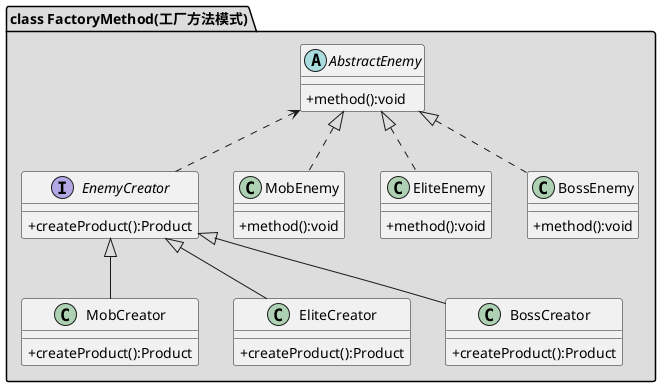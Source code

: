 @startuml
skinparam classAttributeIconSize 0

package "class FactoryMethod(工厂方法模式)" #DDDDDD {

    interface EnemyCreator
    {
    +createProduct():Product
    }

    class MobCreator
    {
    +createProduct():Product
    }

    class EliteCreator
    {
    +createProduct():Product
     }

    class BossCreator
    {
    +createProduct():Product
     }

    abstract class AbstractEnemy
    {
    +method():void
    }

    class MobEnemy
    {
    +method():void
    }

    class EliteEnemy
    {
    +method():void
    }

    class BossEnemy
    {
    +method():void
    }

    AbstractEnemy <|.. MobEnemy
    AbstractEnemy <|.. EliteEnemy
    AbstractEnemy <|.. BossEnemy
    EnemyCreator <|-- EliteCreator
    EnemyCreator <|-- MobCreator
    EnemyCreator <|-- BossCreator
    AbstractEnemy <.. EnemyCreator
}
@enduml
